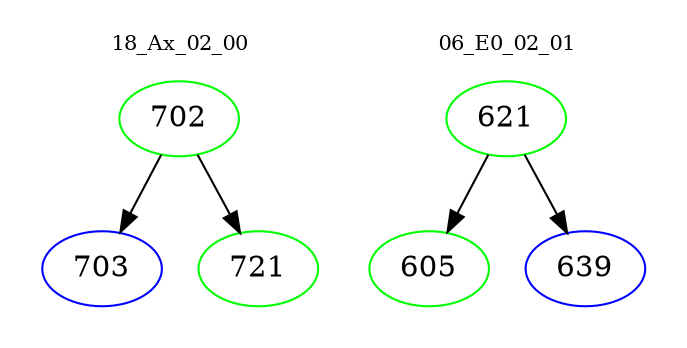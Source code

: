 digraph{
subgraph cluster_0 {
color = white
label = "18_Ax_02_00";
fontsize=10;
T0_702 [label="702", color="green"]
T0_702 -> T0_703 [color="black"]
T0_703 [label="703", color="blue"]
T0_702 -> T0_721 [color="black"]
T0_721 [label="721", color="green"]
}
subgraph cluster_1 {
color = white
label = "06_E0_02_01";
fontsize=10;
T1_621 [label="621", color="green"]
T1_621 -> T1_605 [color="black"]
T1_605 [label="605", color="green"]
T1_621 -> T1_639 [color="black"]
T1_639 [label="639", color="blue"]
}
}
